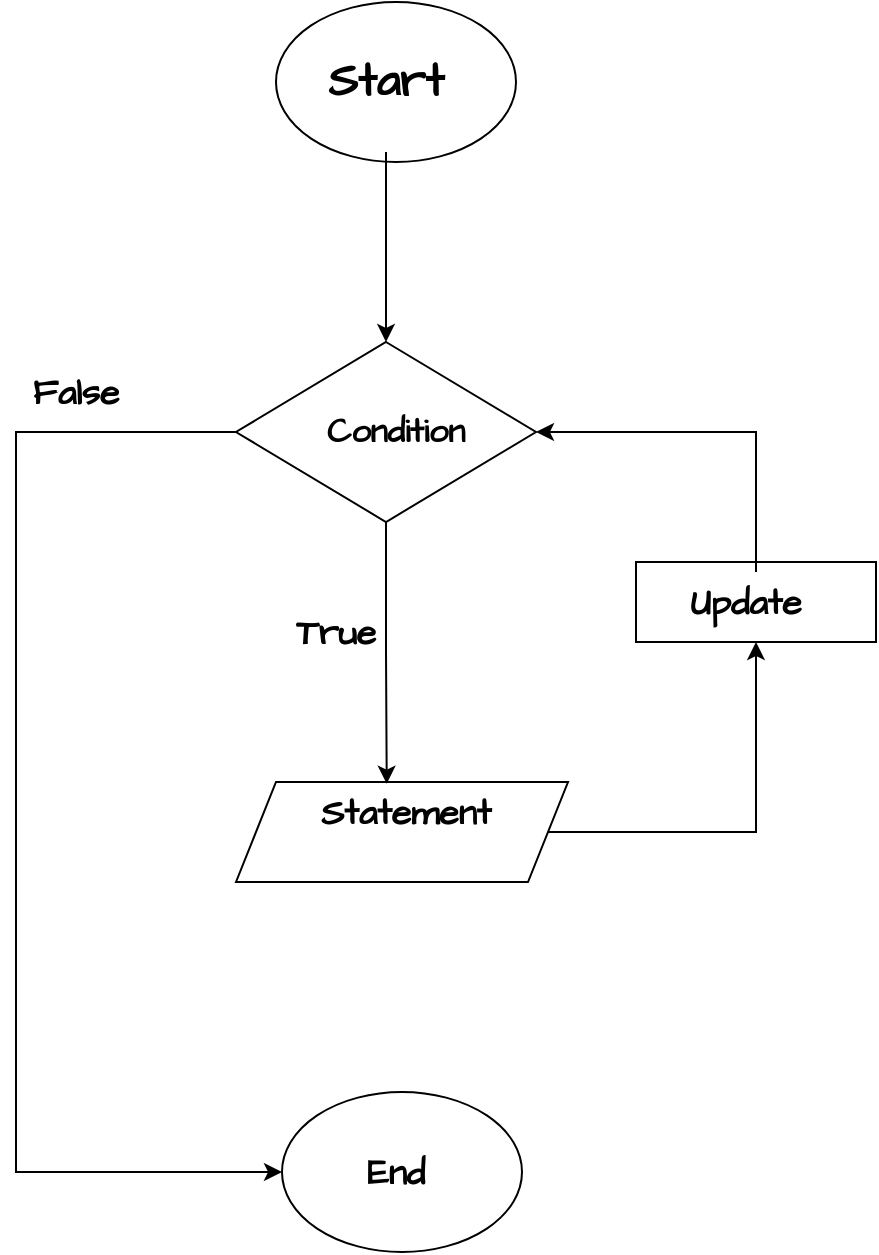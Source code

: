 <mxfile version="26.0.4">
  <diagram name="Page-1" id="dzRiPWigpHZiM6uUpmTh">
    <mxGraphModel dx="1588" dy="824" grid="1" gridSize="10" guides="1" tooltips="1" connect="1" arrows="1" fold="1" page="1" pageScale="1" pageWidth="827" pageHeight="1169" math="0" shadow="0">
      <root>
        <mxCell id="0" />
        <mxCell id="1" parent="0" />
        <mxCell id="C94Ixm2lhW7aZoUwTz1U-2" value="" style="ellipse;whiteSpace=wrap;html=1;hachureGap=4;fontFamily=Architects Daughter;fontSource=https%3A%2F%2Ffonts.googleapis.com%2Fcss%3Ffamily%3DArchitects%2BDaughter;fontStyle=0" vertex="1" parent="1">
          <mxGeometry x="370" y="40" width="120" height="80" as="geometry" />
        </mxCell>
        <mxCell id="C94Ixm2lhW7aZoUwTz1U-13" value="" style="edgeStyle=orthogonalEdgeStyle;rounded=0;hachureGap=4;orthogonalLoop=1;jettySize=auto;html=1;fontFamily=Architects Daughter;fontSource=https%3A%2F%2Ffonts.googleapis.com%2Fcss%3Ffamily%3DArchitects%2BDaughter;" edge="1" parent="1" source="C94Ixm2lhW7aZoUwTz1U-3" target="C94Ixm2lhW7aZoUwTz1U-4">
          <mxGeometry relative="1" as="geometry" />
        </mxCell>
        <mxCell id="C94Ixm2lhW7aZoUwTz1U-3" value="&lt;font&gt;Start&lt;/font&gt;" style="text;html=1;align=center;verticalAlign=middle;whiteSpace=wrap;rounded=0;fontFamily=Architects Daughter;fontSource=https%3A%2F%2Ffonts.googleapis.com%2Fcss%3Ffamily%3DArchitects%2BDaughter;fontStyle=1;fontSize=23;horizontal=1;" vertex="1" parent="1">
          <mxGeometry x="340" y="45" width="170" height="70" as="geometry" />
        </mxCell>
        <mxCell id="C94Ixm2lhW7aZoUwTz1U-25" style="edgeStyle=orthogonalEdgeStyle;rounded=0;hachureGap=4;orthogonalLoop=1;jettySize=auto;html=1;exitX=0;exitY=0.5;exitDx=0;exitDy=0;entryX=0;entryY=0.5;entryDx=0;entryDy=0;fontFamily=Architects Daughter;fontSource=https%3A%2F%2Ffonts.googleapis.com%2Fcss%3Ffamily%3DArchitects%2BDaughter;" edge="1" parent="1" source="C94Ixm2lhW7aZoUwTz1U-4" target="C94Ixm2lhW7aZoUwTz1U-11">
          <mxGeometry relative="1" as="geometry">
            <Array as="points">
              <mxPoint x="240" y="255" />
              <mxPoint x="240" y="625" />
            </Array>
          </mxGeometry>
        </mxCell>
        <mxCell id="C94Ixm2lhW7aZoUwTz1U-4" value="" style="rhombus;whiteSpace=wrap;html=1;hachureGap=4;fontFamily=Architects Daughter;fontSource=https%3A%2F%2Ffonts.googleapis.com%2Fcss%3Ffamily%3DArchitects%2BDaughter;" vertex="1" parent="1">
          <mxGeometry x="350" y="210" width="150" height="90" as="geometry" />
        </mxCell>
        <mxCell id="C94Ixm2lhW7aZoUwTz1U-5" value="&lt;font style=&quot;font-size: 17px;&quot;&gt;&lt;b&gt;Condition&lt;/b&gt;&lt;/font&gt;" style="text;html=1;align=center;verticalAlign=middle;whiteSpace=wrap;rounded=0;fontFamily=Architects Daughter;fontSource=https%3A%2F%2Ffonts.googleapis.com%2Fcss%3Ffamily%3DArchitects%2BDaughter;" vertex="1" parent="1">
          <mxGeometry x="400" y="240" width="60" height="30" as="geometry" />
        </mxCell>
        <mxCell id="C94Ixm2lhW7aZoUwTz1U-23" style="edgeStyle=orthogonalEdgeStyle;rounded=0;hachureGap=4;orthogonalLoop=1;jettySize=auto;html=1;exitX=1;exitY=0.5;exitDx=0;exitDy=0;entryX=0.5;entryY=1;entryDx=0;entryDy=0;fontFamily=Architects Daughter;fontSource=https%3A%2F%2Ffonts.googleapis.com%2Fcss%3Ffamily%3DArchitects%2BDaughter;" edge="1" parent="1" source="C94Ixm2lhW7aZoUwTz1U-6" target="C94Ixm2lhW7aZoUwTz1U-9">
          <mxGeometry relative="1" as="geometry" />
        </mxCell>
        <mxCell id="C94Ixm2lhW7aZoUwTz1U-6" value="" style="shape=parallelogram;perimeter=parallelogramPerimeter;whiteSpace=wrap;html=1;fixedSize=1;hachureGap=4;fontFamily=Architects Daughter;fontSource=https%3A%2F%2Ffonts.googleapis.com%2Fcss%3Ffamily%3DArchitects%2BDaughter;rounded=0;" vertex="1" parent="1">
          <mxGeometry x="350" y="430" width="166" height="50" as="geometry" />
        </mxCell>
        <mxCell id="C94Ixm2lhW7aZoUwTz1U-7" value="Statement" style="text;html=1;align=center;verticalAlign=middle;whiteSpace=wrap;rounded=0;fontFamily=Architects Daughter;fontSource=https%3A%2F%2Ffonts.googleapis.com%2Fcss%3Ffamily%3DArchitects%2BDaughter;fontStyle=1;fontSize=18;" vertex="1" parent="1">
          <mxGeometry x="410" y="430" width="50" height="30" as="geometry" />
        </mxCell>
        <mxCell id="C94Ixm2lhW7aZoUwTz1U-9" value="" style="rounded=0;whiteSpace=wrap;html=1;hachureGap=4;fontFamily=Architects Daughter;fontSource=https%3A%2F%2Ffonts.googleapis.com%2Fcss%3Ffamily%3DArchitects%2BDaughter;glass=0;" vertex="1" parent="1">
          <mxGeometry x="550" y="320" width="120" height="40" as="geometry" />
        </mxCell>
        <mxCell id="C94Ixm2lhW7aZoUwTz1U-22" value="" style="edgeStyle=orthogonalEdgeStyle;rounded=0;hachureGap=4;orthogonalLoop=1;jettySize=auto;html=1;fontFamily=Architects Daughter;fontSource=https%3A%2F%2Ffonts.googleapis.com%2Fcss%3Ffamily%3DArchitects%2BDaughter;entryX=1;entryY=0.5;entryDx=0;entryDy=0;" edge="1" parent="1" source="C94Ixm2lhW7aZoUwTz1U-10" target="C94Ixm2lhW7aZoUwTz1U-4">
          <mxGeometry relative="1" as="geometry">
            <mxPoint x="605" y="245" as="targetPoint" />
            <Array as="points">
              <mxPoint x="610" y="255" />
            </Array>
          </mxGeometry>
        </mxCell>
        <mxCell id="C94Ixm2lhW7aZoUwTz1U-10" value="&lt;font style=&quot;font-size: 18px;&quot;&gt;&lt;b&gt;Update&lt;/b&gt;&lt;/font&gt;" style="text;html=1;align=center;verticalAlign=middle;whiteSpace=wrap;rounded=0;fontFamily=Architects Daughter;fontSource=https%3A%2F%2Ffonts.googleapis.com%2Fcss%3Ffamily%3DArchitects%2BDaughter;" vertex="1" parent="1">
          <mxGeometry x="550" y="325" width="110" height="30" as="geometry" />
        </mxCell>
        <mxCell id="C94Ixm2lhW7aZoUwTz1U-11" value="" style="ellipse;whiteSpace=wrap;html=1;hachureGap=4;fontFamily=Architects Daughter;fontSource=https%3A%2F%2Ffonts.googleapis.com%2Fcss%3Ffamily%3DArchitects%2BDaughter;" vertex="1" parent="1">
          <mxGeometry x="373" y="585" width="120" height="80" as="geometry" />
        </mxCell>
        <mxCell id="C94Ixm2lhW7aZoUwTz1U-12" value="&lt;b&gt;&lt;font style=&quot;font-size: 18px;&quot;&gt;End&lt;/font&gt;&lt;/b&gt;" style="text;html=1;align=center;verticalAlign=middle;whiteSpace=wrap;rounded=0;fontFamily=Architects Daughter;fontSource=https%3A%2F%2Ffonts.googleapis.com%2Fcss%3Ffamily%3DArchitects%2BDaughter;" vertex="1" parent="1">
          <mxGeometry x="400" y="610" width="60" height="30" as="geometry" />
        </mxCell>
        <mxCell id="C94Ixm2lhW7aZoUwTz1U-24" style="edgeStyle=orthogonalEdgeStyle;rounded=0;hachureGap=4;orthogonalLoop=1;jettySize=auto;html=1;exitX=0.5;exitY=1;exitDx=0;exitDy=0;entryX=0.454;entryY=0.017;entryDx=0;entryDy=0;entryPerimeter=0;fontFamily=Architects Daughter;fontSource=https%3A%2F%2Ffonts.googleapis.com%2Fcss%3Ffamily%3DArchitects%2BDaughter;" edge="1" parent="1" source="C94Ixm2lhW7aZoUwTz1U-4" target="C94Ixm2lhW7aZoUwTz1U-6">
          <mxGeometry relative="1" as="geometry" />
        </mxCell>
        <mxCell id="C94Ixm2lhW7aZoUwTz1U-26" value="&lt;b&gt;&lt;font style=&quot;font-size: 18px;&quot;&gt;False&lt;/font&gt;&lt;/b&gt;" style="text;html=1;align=center;verticalAlign=middle;whiteSpace=wrap;rounded=0;fontFamily=Architects Daughter;fontSource=https%3A%2F%2Ffonts.googleapis.com%2Fcss%3Ffamily%3DArchitects%2BDaughter;" vertex="1" parent="1">
          <mxGeometry x="240" y="220" width="60" height="30" as="geometry" />
        </mxCell>
        <mxCell id="C94Ixm2lhW7aZoUwTz1U-27" value="&lt;b&gt;&lt;font style=&quot;font-size: 18px;&quot;&gt;True&lt;/font&gt;&lt;/b&gt;" style="text;html=1;align=center;verticalAlign=middle;whiteSpace=wrap;rounded=0;fontFamily=Architects Daughter;fontSource=https%3A%2F%2Ffonts.googleapis.com%2Fcss%3Ffamily%3DArchitects%2BDaughter;" vertex="1" parent="1">
          <mxGeometry x="370" y="340" width="60" height="30" as="geometry" />
        </mxCell>
      </root>
    </mxGraphModel>
  </diagram>
</mxfile>
